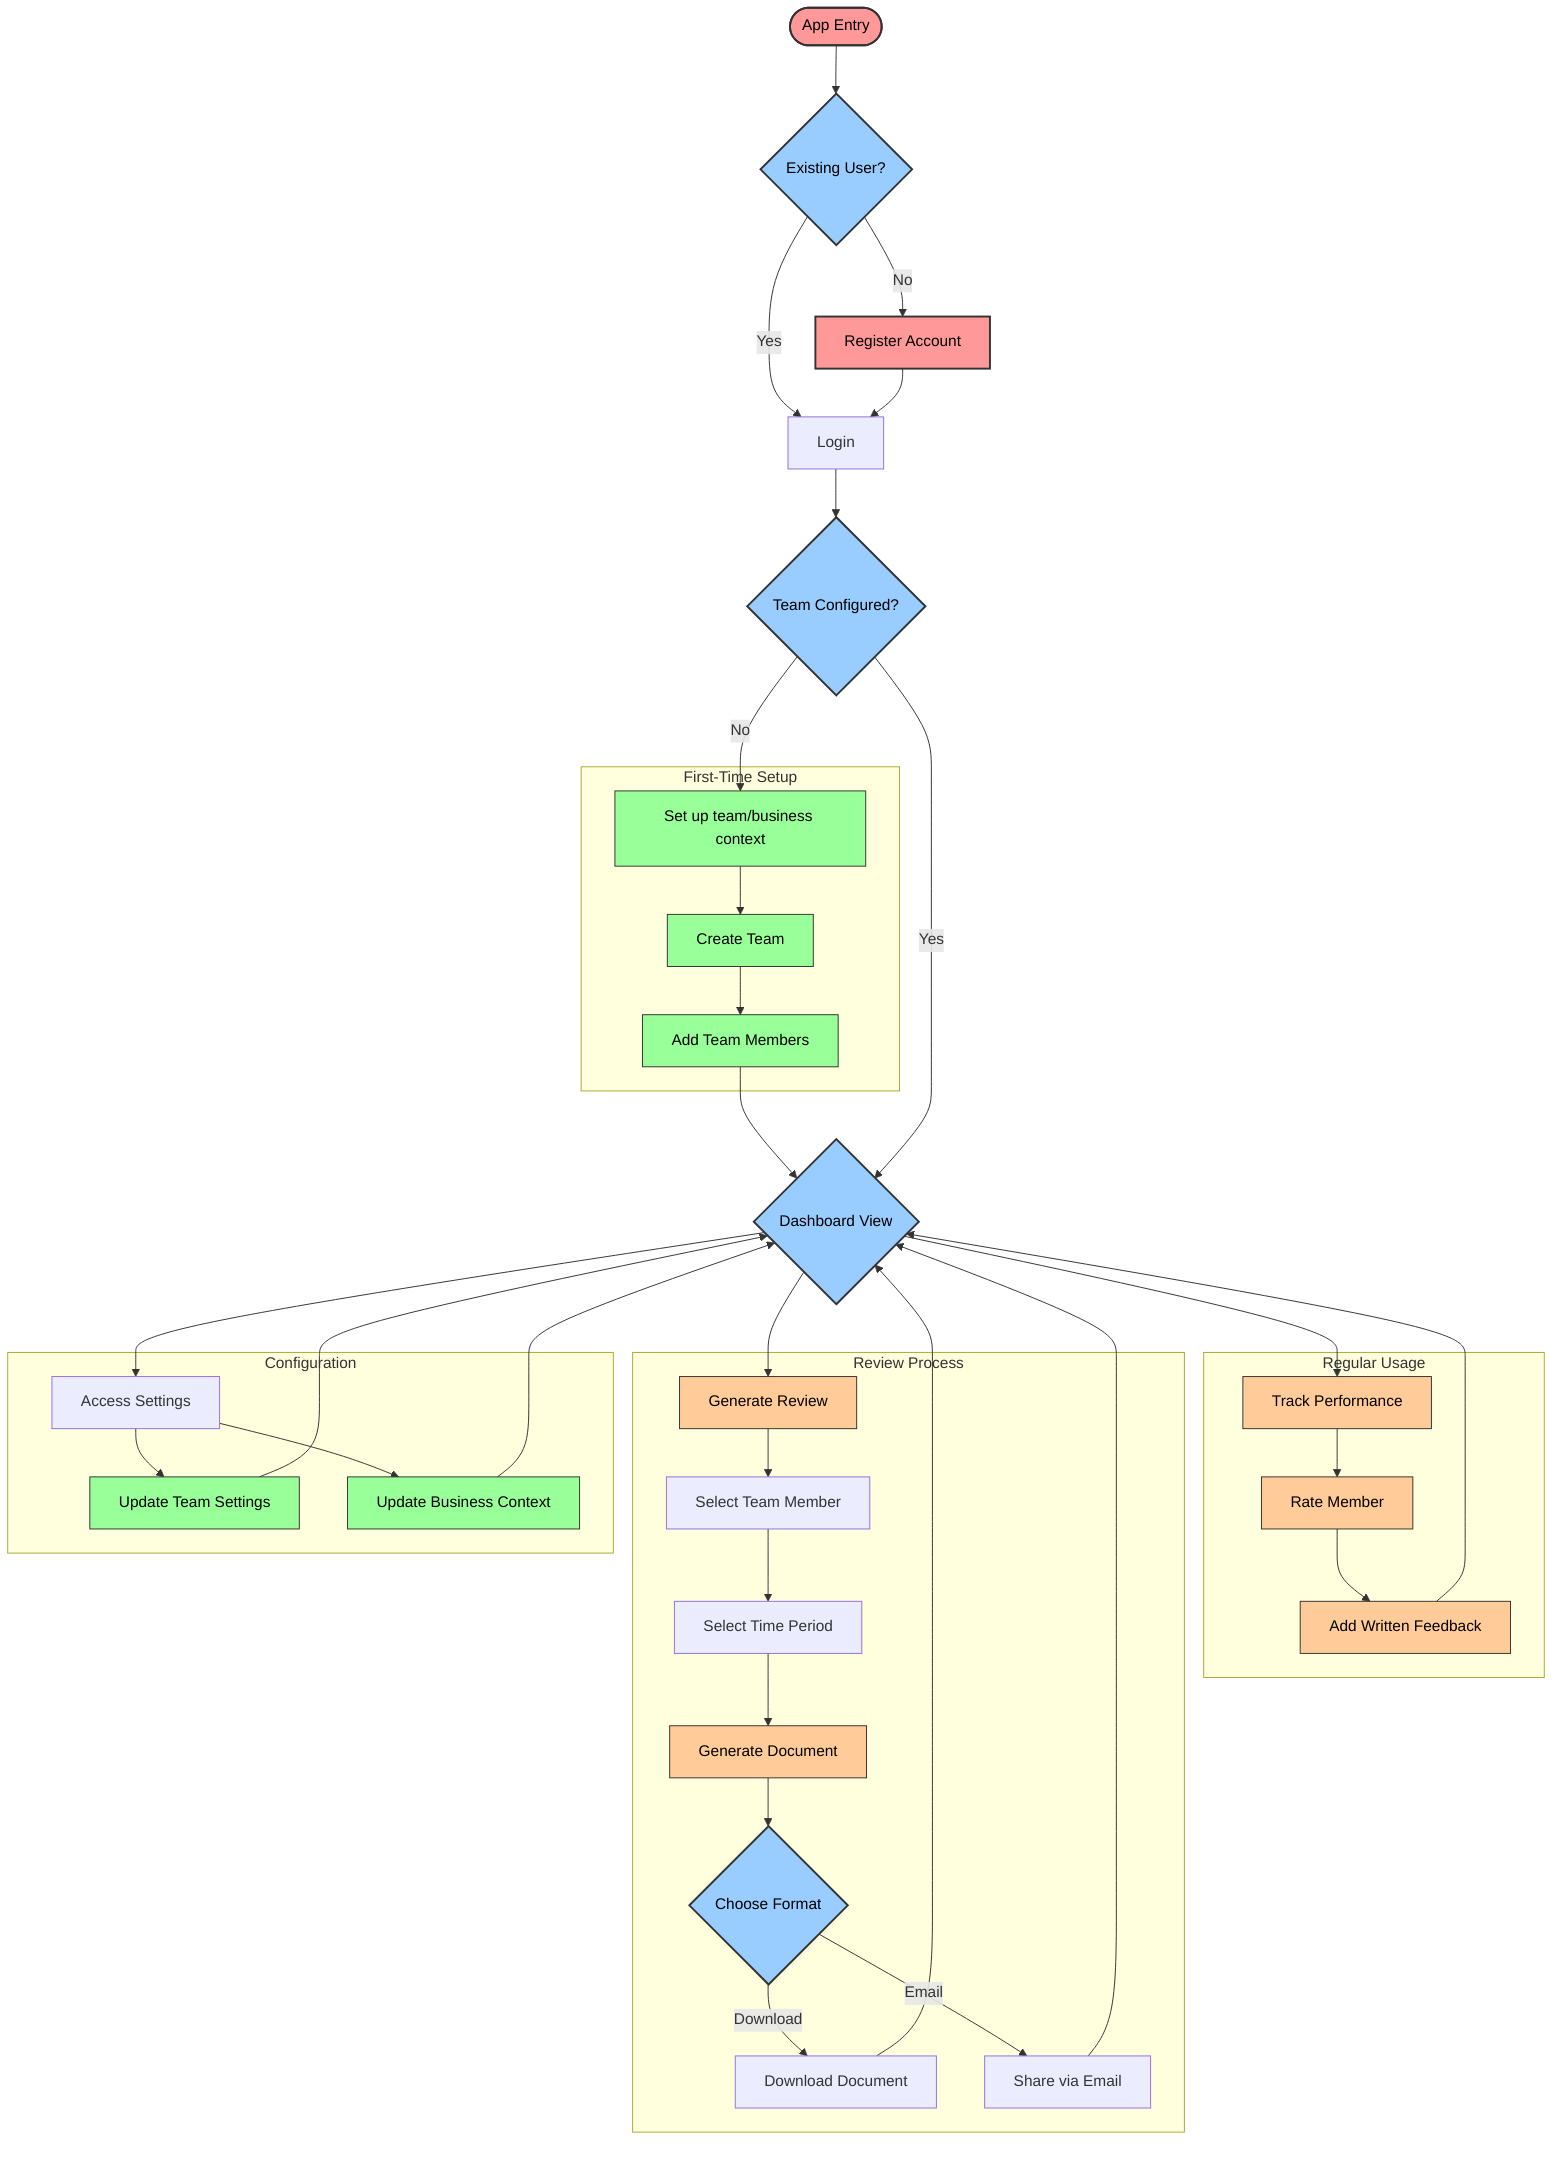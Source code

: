 flowchart TD
    %% Entry Points
    Start([App Entry]) --> Login{Existing User?}
    Login -->|No| Register[Register Account]
    Login -->|Yes| Authenticate[Login]
    Register --> Authenticate
    
    %% First Time Setup Flow
    Authenticate --> IsConfigured{Team Configured?}
    IsConfigured -->|No| SetupContext[Set up team/business context]
    SetupContext --> CreateTeam[Create Team]
    CreateTeam --> AddMembers[Add Team Members]
    AddMembers --> Dashboard
    
    %% Main Dashboard
    IsConfigured -->|Yes| Dashboard{Dashboard View}
    
    %% Regular User Actions
    Dashboard --> Track[Track Performance]
    Track --> Rate[Rate Member]
    Rate --> AddFeedback[Add Written Feedback]
    AddFeedback --> Dashboard
    
    %% Review Generation Flow
    Dashboard --> Review[Generate Review]
    Review --> SelectMember[Select Team Member]
    SelectMember --> SelectPeriod[Select Time Period]
    SelectPeriod --> GenerateDoc[Generate Document]
    GenerateDoc --> Format{Choose Format}
    Format -->|Download| Download[Download Document]
    Format -->|Email| Email[Share via Email]
    Download --> Dashboard
    Email --> Dashboard
    
    %% Configuration Actions
    Dashboard --> Config[Access Settings]
    Config --> UpdateTeam[Update Team Settings]
    Config --> UpdateContext[Update Business Context]
    UpdateTeam --> Dashboard
    UpdateContext --> Dashboard
    
    %% Subgraphs for Visual Organization
    subgraph "First-Time Setup"
        SetupContext
        CreateTeam
        AddMembers
    end
    
    subgraph "Regular Usage"
        Track
        Rate
        AddFeedback
    end
    
    subgraph "Review Process"
        Review
        SelectMember
        SelectPeriod
        GenerateDoc
        Format
        Download
        Email
    end
    
    subgraph "Configuration"
        Config
        UpdateTeam
        UpdateContext
    end
    
    %% Styling
    classDef start fill:#ff9999,stroke:#333,stroke-width:2px,color:#000000
    classDef process fill:#99ff99,stroke:#333,stroke-width:1px,color:#000000
    classDef decision fill:#99ccff,stroke:#333,stroke-width:2px,color:#000000
    classDef action fill:#ffcc99,stroke:#333,stroke-width:1px,color:#000000
    
    class Start,Register start
    class Dashboard,Format,Login,IsConfigured decision
    class Track,Rate,AddFeedback,Review,GenerateDoc action
    class SetupContext,CreateTeam,AddMembers,UpdateTeam,UpdateContext process